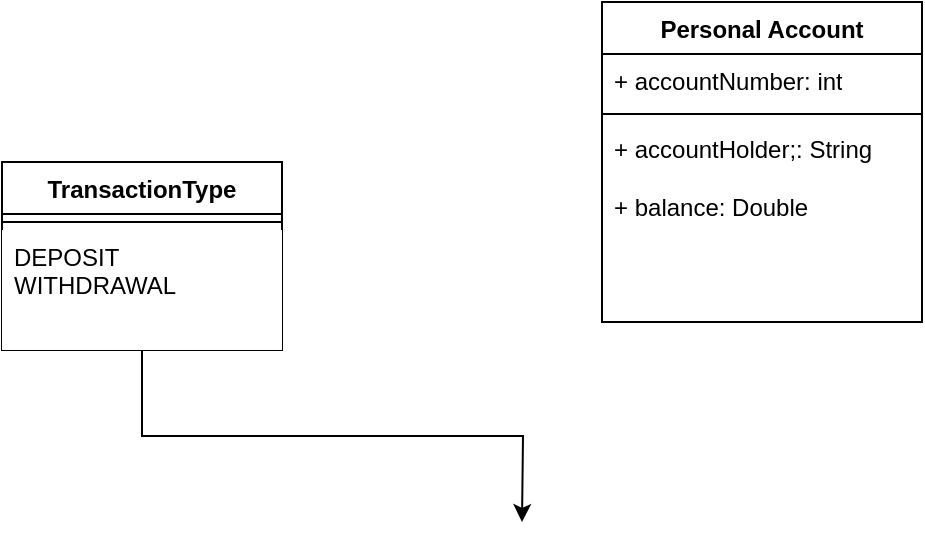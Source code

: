 <mxfile version="24.7.16">
  <diagram name="Страница — 1" id="H_XnEExkkq4PWq6q4wDB">
    <mxGraphModel dx="1368" dy="790" grid="1" gridSize="10" guides="1" tooltips="1" connect="1" arrows="1" fold="1" page="1" pageScale="1" pageWidth="827" pageHeight="1169" math="0" shadow="0">
      <root>
        <mxCell id="0" />
        <mxCell id="1" parent="0" />
        <mxCell id="pzjJGqx1eSCM9XHLJ8Bs-5" style="edgeStyle=orthogonalEdgeStyle;rounded=0;orthogonalLoop=1;jettySize=auto;html=1;exitX=0.5;exitY=1;exitDx=0;exitDy=0;" edge="1" parent="1" source="pzjJGqx1eSCM9XHLJ8Bs-1">
          <mxGeometry relative="1" as="geometry">
            <mxPoint x="520" y="470" as="targetPoint" />
          </mxGeometry>
        </mxCell>
        <mxCell id="pzjJGqx1eSCM9XHLJ8Bs-1" value="TransactionType" style="swimlane;fontStyle=1;align=center;verticalAlign=top;childLayout=stackLayout;horizontal=1;startSize=26;horizontalStack=0;resizeParent=1;resizeParentMax=0;resizeLast=0;collapsible=1;marginBottom=0;whiteSpace=wrap;html=1;" vertex="1" parent="1">
          <mxGeometry x="260" y="290" width="140" height="94" as="geometry" />
        </mxCell>
        <mxCell id="pzjJGqx1eSCM9XHLJ8Bs-3" value="" style="line;strokeWidth=1;fillColor=none;align=left;verticalAlign=middle;spacingTop=-1;spacingLeft=3;spacingRight=3;rotatable=0;labelPosition=right;points=[];portConstraint=eastwest;strokeColor=inherit;" vertex="1" parent="pzjJGqx1eSCM9XHLJ8Bs-1">
          <mxGeometry y="26" width="140" height="8" as="geometry" />
        </mxCell>
        <mxCell id="pzjJGqx1eSCM9XHLJ8Bs-4" value="&lt;div&gt;DEPOSIT&lt;/div&gt;&lt;div&gt;WITHDRAWAL&lt;br&gt;&lt;/div&gt;" style="text;align=left;verticalAlign=top;spacingLeft=4;spacingRight=4;overflow=hidden;rotatable=0;points=[[0,0.5],[1,0.5]];portConstraint=eastwest;whiteSpace=wrap;html=1;fillColor=default;" vertex="1" parent="pzjJGqx1eSCM9XHLJ8Bs-1">
          <mxGeometry y="34" width="140" height="60" as="geometry" />
        </mxCell>
        <mxCell id="pzjJGqx1eSCM9XHLJ8Bs-6" value="Personal Account" style="swimlane;fontStyle=1;align=center;verticalAlign=top;childLayout=stackLayout;horizontal=1;startSize=26;horizontalStack=0;resizeParent=1;resizeParentMax=0;resizeLast=0;collapsible=1;marginBottom=0;whiteSpace=wrap;html=1;" vertex="1" parent="1">
          <mxGeometry x="560" y="210" width="160" height="160" as="geometry" />
        </mxCell>
        <mxCell id="pzjJGqx1eSCM9XHLJ8Bs-7" value="+ accountNumber: int" style="text;strokeColor=none;fillColor=none;align=left;verticalAlign=top;spacingLeft=4;spacingRight=4;overflow=hidden;rotatable=0;points=[[0,0.5],[1,0.5]];portConstraint=eastwest;whiteSpace=wrap;html=1;" vertex="1" parent="pzjJGqx1eSCM9XHLJ8Bs-6">
          <mxGeometry y="26" width="160" height="26" as="geometry" />
        </mxCell>
        <mxCell id="pzjJGqx1eSCM9XHLJ8Bs-8" value="" style="line;strokeWidth=1;fillColor=none;align=left;verticalAlign=middle;spacingTop=-1;spacingLeft=3;spacingRight=3;rotatable=0;labelPosition=right;points=[];portConstraint=eastwest;strokeColor=inherit;" vertex="1" parent="pzjJGqx1eSCM9XHLJ8Bs-6">
          <mxGeometry y="52" width="160" height="8" as="geometry" />
        </mxCell>
        <mxCell id="pzjJGqx1eSCM9XHLJ8Bs-9" value="&lt;div&gt;+ accountHolder;: String&lt;/div&gt;&lt;div&gt;&lt;br&gt;&lt;/div&gt;&lt;div&gt;+ balance: Double&lt;br&gt;&lt;/div&gt;" style="text;strokeColor=none;fillColor=none;align=left;verticalAlign=top;spacingLeft=4;spacingRight=4;overflow=hidden;rotatable=0;points=[[0,0.5],[1,0.5]];portConstraint=eastwest;whiteSpace=wrap;html=1;" vertex="1" parent="pzjJGqx1eSCM9XHLJ8Bs-6">
          <mxGeometry y="60" width="160" height="100" as="geometry" />
        </mxCell>
      </root>
    </mxGraphModel>
  </diagram>
</mxfile>
